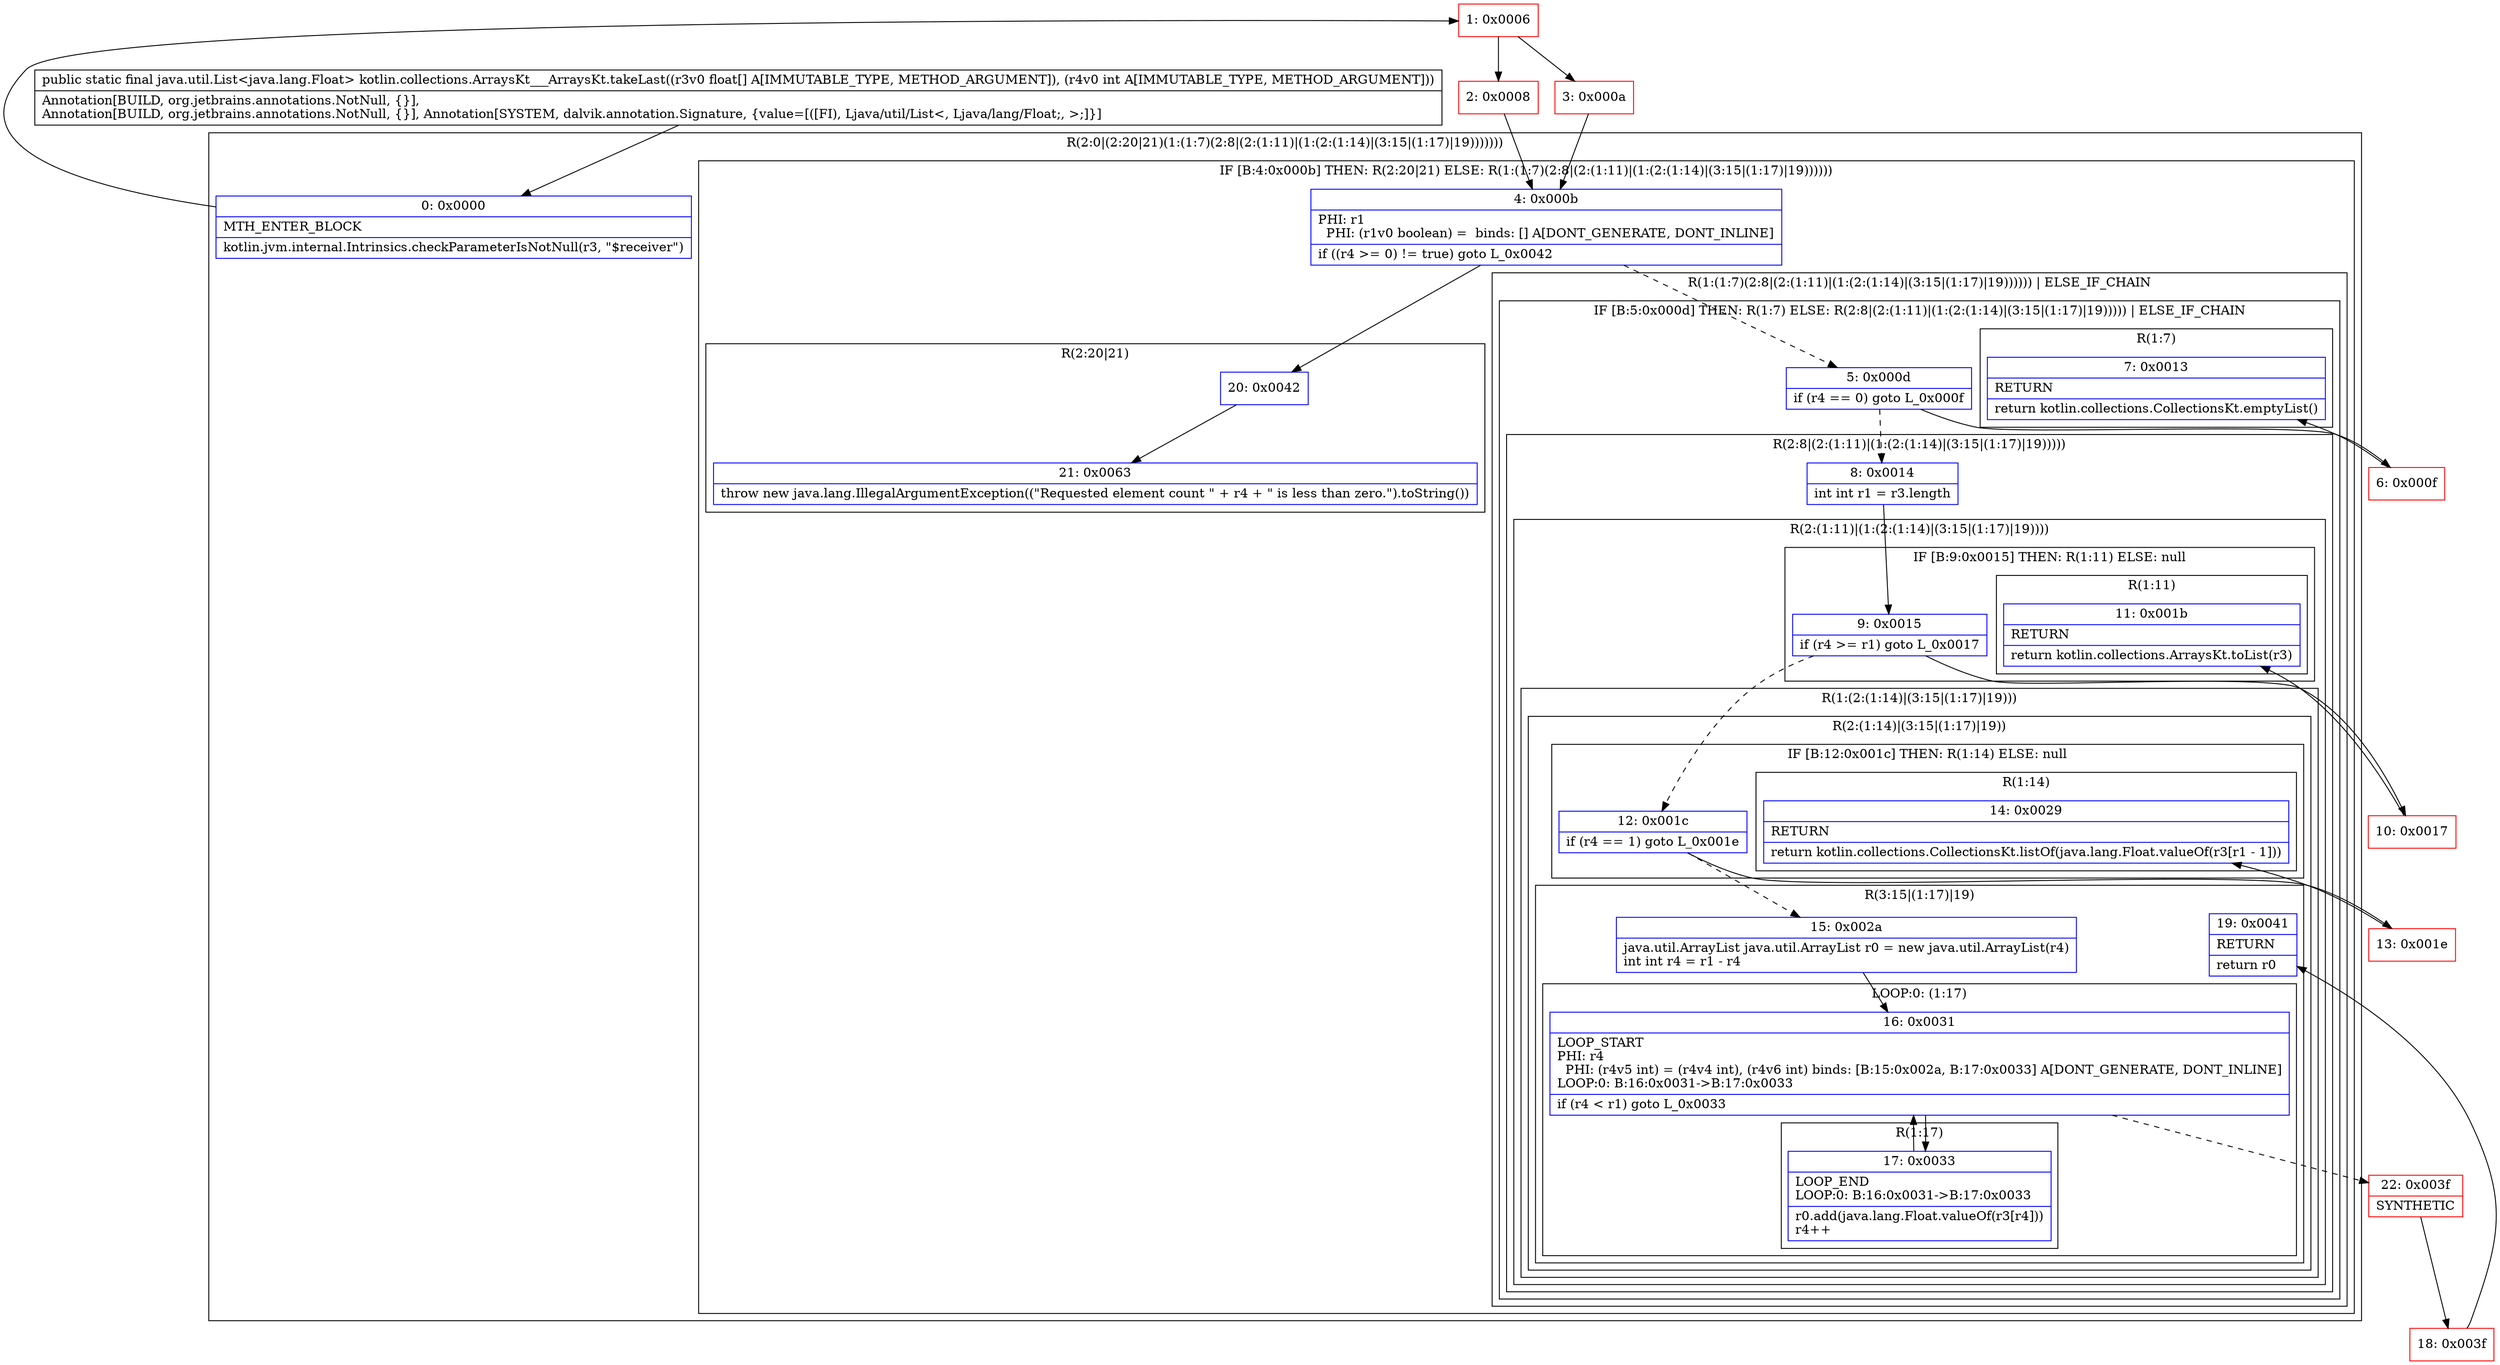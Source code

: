 digraph "CFG forkotlin.collections.ArraysKt___ArraysKt.takeLast([FI)Ljava\/util\/List;" {
subgraph cluster_Region_249181454 {
label = "R(2:0|(2:20|21)(1:(1:7)(2:8|(2:(1:11)|(1:(2:(1:14)|(3:15|(1:17)|19)))))))";
node [shape=record,color=blue];
Node_0 [shape=record,label="{0\:\ 0x0000|MTH_ENTER_BLOCK\l|kotlin.jvm.internal.Intrinsics.checkParameterIsNotNull(r3, \"$receiver\")\l}"];
subgraph cluster_IfRegion_1712860377 {
label = "IF [B:4:0x000b] THEN: R(2:20|21) ELSE: R(1:(1:7)(2:8|(2:(1:11)|(1:(2:(1:14)|(3:15|(1:17)|19))))))";
node [shape=record,color=blue];
Node_4 [shape=record,label="{4\:\ 0x000b|PHI: r1 \l  PHI: (r1v0 boolean) =  binds: [] A[DONT_GENERATE, DONT_INLINE]\l|if ((r4 \>= 0) != true) goto L_0x0042\l}"];
subgraph cluster_Region_2110764456 {
label = "R(2:20|21)";
node [shape=record,color=blue];
Node_20 [shape=record,label="{20\:\ 0x0042}"];
Node_21 [shape=record,label="{21\:\ 0x0063|throw new java.lang.IllegalArgumentException((\"Requested element count \" + r4 + \" is less than zero.\").toString())\l}"];
}
subgraph cluster_Region_1959309754 {
label = "R(1:(1:7)(2:8|(2:(1:11)|(1:(2:(1:14)|(3:15|(1:17)|19)))))) | ELSE_IF_CHAIN\l";
node [shape=record,color=blue];
subgraph cluster_IfRegion_736467048 {
label = "IF [B:5:0x000d] THEN: R(1:7) ELSE: R(2:8|(2:(1:11)|(1:(2:(1:14)|(3:15|(1:17)|19))))) | ELSE_IF_CHAIN\l";
node [shape=record,color=blue];
Node_5 [shape=record,label="{5\:\ 0x000d|if (r4 == 0) goto L_0x000f\l}"];
subgraph cluster_Region_213653289 {
label = "R(1:7)";
node [shape=record,color=blue];
Node_7 [shape=record,label="{7\:\ 0x0013|RETURN\l|return kotlin.collections.CollectionsKt.emptyList()\l}"];
}
subgraph cluster_Region_292815224 {
label = "R(2:8|(2:(1:11)|(1:(2:(1:14)|(3:15|(1:17)|19)))))";
node [shape=record,color=blue];
Node_8 [shape=record,label="{8\:\ 0x0014|int int r1 = r3.length\l}"];
subgraph cluster_Region_215912931 {
label = "R(2:(1:11)|(1:(2:(1:14)|(3:15|(1:17)|19))))";
node [shape=record,color=blue];
subgraph cluster_IfRegion_794851730 {
label = "IF [B:9:0x0015] THEN: R(1:11) ELSE: null";
node [shape=record,color=blue];
Node_9 [shape=record,label="{9\:\ 0x0015|if (r4 \>= r1) goto L_0x0017\l}"];
subgraph cluster_Region_1026204835 {
label = "R(1:11)";
node [shape=record,color=blue];
Node_11 [shape=record,label="{11\:\ 0x001b|RETURN\l|return kotlin.collections.ArraysKt.toList(r3)\l}"];
}
}
subgraph cluster_Region_982212022 {
label = "R(1:(2:(1:14)|(3:15|(1:17)|19)))";
node [shape=record,color=blue];
subgraph cluster_Region_1457655953 {
label = "R(2:(1:14)|(3:15|(1:17)|19))";
node [shape=record,color=blue];
subgraph cluster_IfRegion_785109543 {
label = "IF [B:12:0x001c] THEN: R(1:14) ELSE: null";
node [shape=record,color=blue];
Node_12 [shape=record,label="{12\:\ 0x001c|if (r4 == 1) goto L_0x001e\l}"];
subgraph cluster_Region_2144614652 {
label = "R(1:14)";
node [shape=record,color=blue];
Node_14 [shape=record,label="{14\:\ 0x0029|RETURN\l|return kotlin.collections.CollectionsKt.listOf(java.lang.Float.valueOf(r3[r1 \- 1]))\l}"];
}
}
subgraph cluster_Region_1143602338 {
label = "R(3:15|(1:17)|19)";
node [shape=record,color=blue];
Node_15 [shape=record,label="{15\:\ 0x002a|java.util.ArrayList java.util.ArrayList r0 = new java.util.ArrayList(r4)\lint int r4 = r1 \- r4\l}"];
subgraph cluster_LoopRegion_1969703582 {
label = "LOOP:0: (1:17)";
node [shape=record,color=blue];
Node_16 [shape=record,label="{16\:\ 0x0031|LOOP_START\lPHI: r4 \l  PHI: (r4v5 int) = (r4v4 int), (r4v6 int) binds: [B:15:0x002a, B:17:0x0033] A[DONT_GENERATE, DONT_INLINE]\lLOOP:0: B:16:0x0031\-\>B:17:0x0033\l|if (r4 \< r1) goto L_0x0033\l}"];
subgraph cluster_Region_1508311369 {
label = "R(1:17)";
node [shape=record,color=blue];
Node_17 [shape=record,label="{17\:\ 0x0033|LOOP_END\lLOOP:0: B:16:0x0031\-\>B:17:0x0033\l|r0.add(java.lang.Float.valueOf(r3[r4]))\lr4++\l}"];
}
}
Node_19 [shape=record,label="{19\:\ 0x0041|RETURN\l|return r0\l}"];
}
}
}
}
}
}
}
}
}
Node_1 [shape=record,color=red,label="{1\:\ 0x0006}"];
Node_2 [shape=record,color=red,label="{2\:\ 0x0008}"];
Node_3 [shape=record,color=red,label="{3\:\ 0x000a}"];
Node_6 [shape=record,color=red,label="{6\:\ 0x000f}"];
Node_10 [shape=record,color=red,label="{10\:\ 0x0017}"];
Node_13 [shape=record,color=red,label="{13\:\ 0x001e}"];
Node_18 [shape=record,color=red,label="{18\:\ 0x003f}"];
Node_22 [shape=record,color=red,label="{22\:\ 0x003f|SYNTHETIC\l}"];
MethodNode[shape=record,label="{public static final java.util.List\<java.lang.Float\> kotlin.collections.ArraysKt___ArraysKt.takeLast((r3v0 float[] A[IMMUTABLE_TYPE, METHOD_ARGUMENT]), (r4v0 int A[IMMUTABLE_TYPE, METHOD_ARGUMENT]))  | Annotation[BUILD, org.jetbrains.annotations.NotNull, \{\}], \lAnnotation[BUILD, org.jetbrains.annotations.NotNull, \{\}], Annotation[SYSTEM, dalvik.annotation.Signature, \{value=[([FI), Ljava\/util\/List\<, Ljava\/lang\/Float;, \>;]\}]\l}"];
MethodNode -> Node_0;
Node_0 -> Node_1;
Node_4 -> Node_5[style=dashed];
Node_4 -> Node_20;
Node_20 -> Node_21;
Node_5 -> Node_6;
Node_5 -> Node_8[style=dashed];
Node_8 -> Node_9;
Node_9 -> Node_10;
Node_9 -> Node_12[style=dashed];
Node_12 -> Node_13;
Node_12 -> Node_15[style=dashed];
Node_15 -> Node_16;
Node_16 -> Node_17;
Node_16 -> Node_22[style=dashed];
Node_17 -> Node_16;
Node_1 -> Node_2;
Node_1 -> Node_3;
Node_2 -> Node_4;
Node_3 -> Node_4;
Node_6 -> Node_7;
Node_10 -> Node_11;
Node_13 -> Node_14;
Node_18 -> Node_19;
Node_22 -> Node_18;
}

